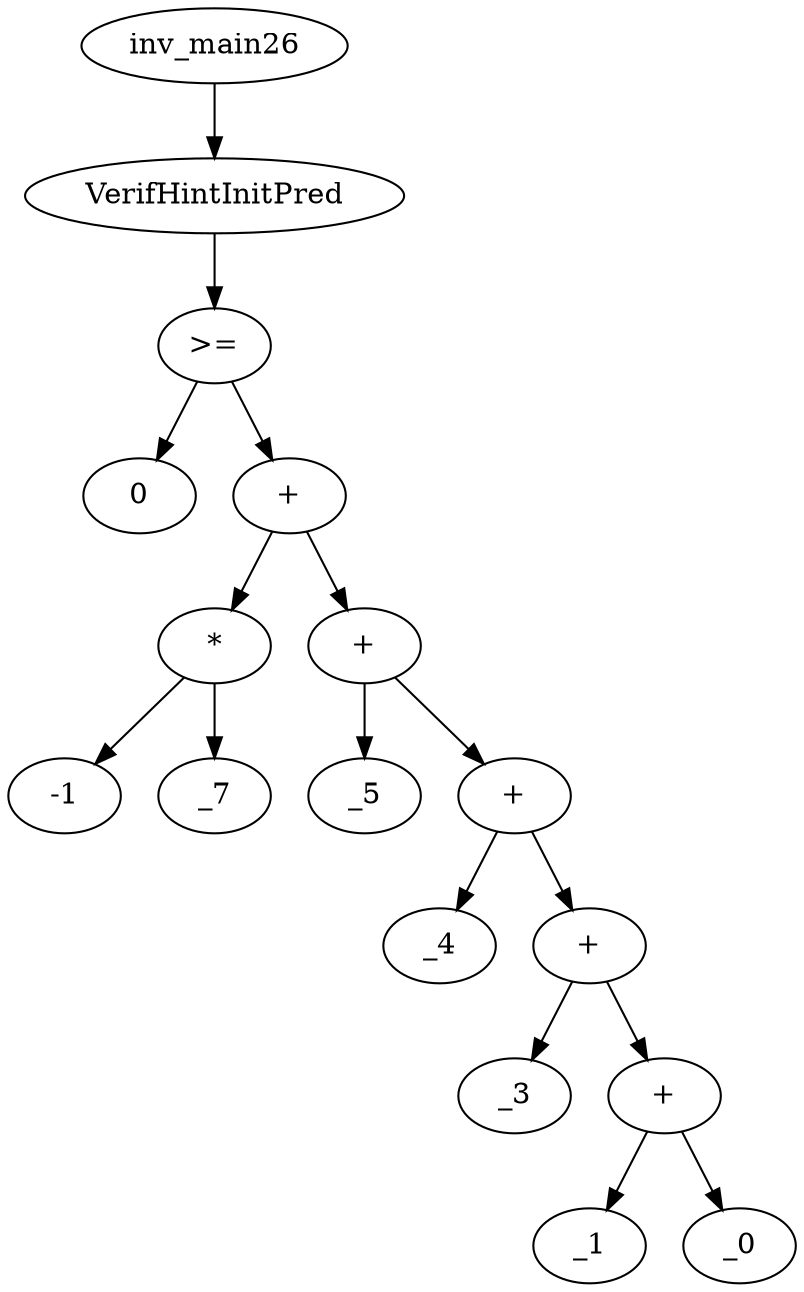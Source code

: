digraph dag {
0 [label="inv_main26"];
1 [label="VerifHintInitPred"];
2 [label=">="];
3 [label="0"];
4 [label="+"];
5 [label="*"];
6 [label="-1"];
7 [label="_7"];
8 [label="+"];
9 [label="_5"];
10 [label="+"];
11 [label="_4"];
12 [label="+"];
13 [label="_3"];
14 [label="+"];
15 [label="_1"];
16 [label="_0"];
0->1
1->2
2->4
2 -> 3
4->5
4 -> 8
5->7
5 -> 6
8->10
8 -> 9
10->12
10 -> 11
12->14
12 -> 13
14->16
14 -> 15
}
